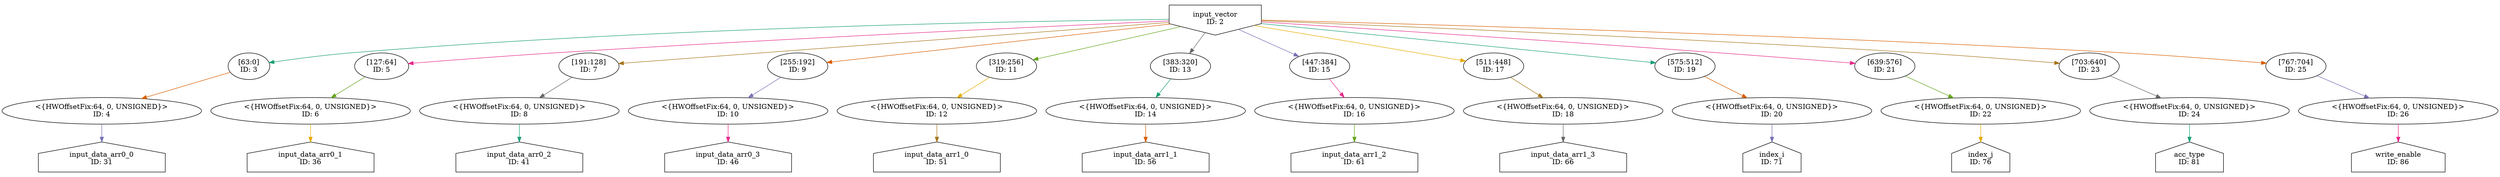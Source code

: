digraph prf_v2_Input_Generator_final{
	NodeInput2 [shape=invhouse, label="input_vector\nID: 2"];
	NodeSlice3 [label="[63:0]\nID: 3"];
	NodeReinterpret4 [label="<{HWOffsetFix:64, 0, UNSIGNED}>\nID: 4"];
	NodeOutput31 [shape=house, label="input_data_arr0_0\nID: 31"];
	NodeSlice5 [label="[127:64]\nID: 5"];
	NodeReinterpret6 [label="<{HWOffsetFix:64, 0, UNSIGNED}>\nID: 6"];
	NodeOutput36 [shape=house, label="input_data_arr0_1\nID: 36"];
	NodeSlice7 [label="[191:128]\nID: 7"];
	NodeReinterpret8 [label="<{HWOffsetFix:64, 0, UNSIGNED}>\nID: 8"];
	NodeOutput41 [shape=house, label="input_data_arr0_2\nID: 41"];
	NodeSlice9 [label="[255:192]\nID: 9"];
	NodeReinterpret10 [label="<{HWOffsetFix:64, 0, UNSIGNED}>\nID: 10"];
	NodeOutput46 [shape=house, label="input_data_arr0_3\nID: 46"];
	NodeSlice11 [label="[319:256]\nID: 11"];
	NodeReinterpret12 [label="<{HWOffsetFix:64, 0, UNSIGNED}>\nID: 12"];
	NodeOutput51 [shape=house, label="input_data_arr1_0\nID: 51"];
	NodeSlice13 [label="[383:320]\nID: 13"];
	NodeReinterpret14 [label="<{HWOffsetFix:64, 0, UNSIGNED}>\nID: 14"];
	NodeOutput56 [shape=house, label="input_data_arr1_1\nID: 56"];
	NodeSlice15 [label="[447:384]\nID: 15"];
	NodeReinterpret16 [label="<{HWOffsetFix:64, 0, UNSIGNED}>\nID: 16"];
	NodeOutput61 [shape=house, label="input_data_arr1_2\nID: 61"];
	NodeSlice17 [label="[511:448]\nID: 17"];
	NodeReinterpret18 [label="<{HWOffsetFix:64, 0, UNSIGNED}>\nID: 18"];
	NodeOutput66 [shape=house, label="input_data_arr1_3\nID: 66"];
	NodeSlice19 [label="[575:512]\nID: 19"];
	NodeReinterpret20 [label="<{HWOffsetFix:64, 0, UNSIGNED}>\nID: 20"];
	NodeOutput71 [shape=house, label="index_i\nID: 71"];
	NodeSlice21 [label="[639:576]\nID: 21"];
	NodeReinterpret22 [label="<{HWOffsetFix:64, 0, UNSIGNED}>\nID: 22"];
	NodeOutput76 [shape=house, label="index_j\nID: 76"];
	NodeSlice23 [label="[703:640]\nID: 23"];
	NodeReinterpret24 [label="<{HWOffsetFix:64, 0, UNSIGNED}>\nID: 24"];
	NodeOutput81 [shape=house, label="acc_type\nID: 81"];
	NodeSlice25 [label="[767:704]\nID: 25"];
	NodeReinterpret26 [label="<{HWOffsetFix:64, 0, UNSIGNED}>\nID: 26"];
	NodeOutput86 [shape=house, label="write_enable\nID: 86"];
	NodeInput2 -> NodeSlice3[color="/dark28/1" photon_data="EDGE,SrcNode:2,SrcNodePort:data"];
	NodeSlice3 -> NodeReinterpret4[color="/dark28/2" photon_data="EDGE,SrcNode:3,SrcNodePort:result"];
	NodeReinterpret4 -> NodeOutput31[color="/dark28/3" photon_data="EDGE,SrcNode:4,SrcNodePort:output"];
	NodeInput2 -> NodeSlice5[color="/dark28/4" photon_data="EDGE,SrcNode:2,SrcNodePort:data"];
	NodeSlice5 -> NodeReinterpret6[color="/dark28/5" photon_data="EDGE,SrcNode:5,SrcNodePort:result"];
	NodeReinterpret6 -> NodeOutput36[color="/dark28/6" photon_data="EDGE,SrcNode:6,SrcNodePort:output"];
	NodeInput2 -> NodeSlice7[color="/dark28/7" photon_data="EDGE,SrcNode:2,SrcNodePort:data"];
	NodeSlice7 -> NodeReinterpret8[color="/dark28/8" photon_data="EDGE,SrcNode:7,SrcNodePort:result"];
	NodeReinterpret8 -> NodeOutput41[color="/dark28/1" photon_data="EDGE,SrcNode:8,SrcNodePort:output"];
	NodeInput2 -> NodeSlice9[color="/dark28/2" photon_data="EDGE,SrcNode:2,SrcNodePort:data"];
	NodeSlice9 -> NodeReinterpret10[color="/dark28/3" photon_data="EDGE,SrcNode:9,SrcNodePort:result"];
	NodeReinterpret10 -> NodeOutput46[color="/dark28/4" photon_data="EDGE,SrcNode:10,SrcNodePort:output"];
	NodeInput2 -> NodeSlice11[color="/dark28/5" photon_data="EDGE,SrcNode:2,SrcNodePort:data"];
	NodeSlice11 -> NodeReinterpret12[color="/dark28/6" photon_data="EDGE,SrcNode:11,SrcNodePort:result"];
	NodeReinterpret12 -> NodeOutput51[color="/dark28/7" photon_data="EDGE,SrcNode:12,SrcNodePort:output"];
	NodeInput2 -> NodeSlice13[color="/dark28/8" photon_data="EDGE,SrcNode:2,SrcNodePort:data"];
	NodeSlice13 -> NodeReinterpret14[color="/dark28/1" photon_data="EDGE,SrcNode:13,SrcNodePort:result"];
	NodeReinterpret14 -> NodeOutput56[color="/dark28/2" photon_data="EDGE,SrcNode:14,SrcNodePort:output"];
	NodeInput2 -> NodeSlice15[color="/dark28/3" photon_data="EDGE,SrcNode:2,SrcNodePort:data"];
	NodeSlice15 -> NodeReinterpret16[color="/dark28/4" photon_data="EDGE,SrcNode:15,SrcNodePort:result"];
	NodeReinterpret16 -> NodeOutput61[color="/dark28/5" photon_data="EDGE,SrcNode:16,SrcNodePort:output"];
	NodeInput2 -> NodeSlice17[color="/dark28/6" photon_data="EDGE,SrcNode:2,SrcNodePort:data"];
	NodeSlice17 -> NodeReinterpret18[color="/dark28/7" photon_data="EDGE,SrcNode:17,SrcNodePort:result"];
	NodeReinterpret18 -> NodeOutput66[color="/dark28/8" photon_data="EDGE,SrcNode:18,SrcNodePort:output"];
	NodeInput2 -> NodeSlice19[color="/dark28/1" photon_data="EDGE,SrcNode:2,SrcNodePort:data"];
	NodeSlice19 -> NodeReinterpret20[color="/dark28/2" photon_data="EDGE,SrcNode:19,SrcNodePort:result"];
	NodeReinterpret20 -> NodeOutput71[color="/dark28/3" photon_data="EDGE,SrcNode:20,SrcNodePort:output"];
	NodeInput2 -> NodeSlice21[color="/dark28/4" photon_data="EDGE,SrcNode:2,SrcNodePort:data"];
	NodeSlice21 -> NodeReinterpret22[color="/dark28/5" photon_data="EDGE,SrcNode:21,SrcNodePort:result"];
	NodeReinterpret22 -> NodeOutput76[color="/dark28/6" photon_data="EDGE,SrcNode:22,SrcNodePort:output"];
	NodeInput2 -> NodeSlice23[color="/dark28/7" photon_data="EDGE,SrcNode:2,SrcNodePort:data"];
	NodeSlice23 -> NodeReinterpret24[color="/dark28/8" photon_data="EDGE,SrcNode:23,SrcNodePort:result"];
	NodeReinterpret24 -> NodeOutput81[color="/dark28/1" photon_data="EDGE,SrcNode:24,SrcNodePort:output"];
	NodeInput2 -> NodeSlice25[color="/dark28/2" photon_data="EDGE,SrcNode:2,SrcNodePort:data"];
	NodeSlice25 -> NodeReinterpret26[color="/dark28/3" photon_data="EDGE,SrcNode:25,SrcNodePort:result"];
	NodeReinterpret26 -> NodeOutput86[color="/dark28/4" photon_data="EDGE,SrcNode:26,SrcNodePort:output"];
}
